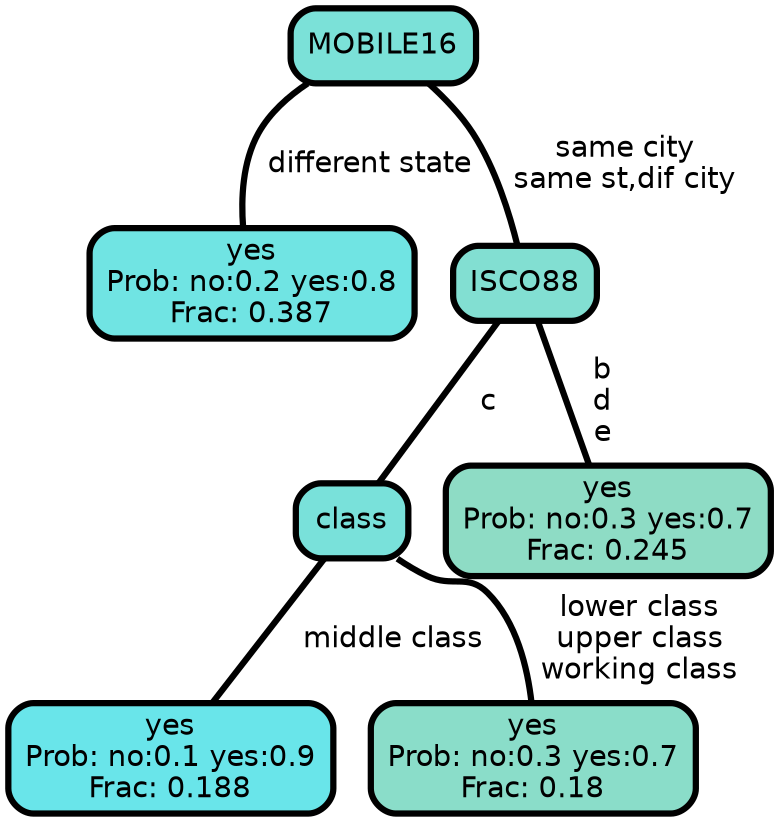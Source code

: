 graph Tree {
node [shape=box, style="filled, rounded",color="black",penwidth="3",fontcolor="black",                 fontname=helvetica] ;
graph [ranksep="0 equally", splines=straight,                 bgcolor=transparent, dpi=200] ;
edge [fontname=helvetica, color=black] ;
0 [label="yes
Prob: no:0.2 yes:0.8
Frac: 0.387", fillcolor="#70e4e3"] ;
1 [label="MOBILE16", fillcolor="#7be1d8"] ;
2 [label="yes
Prob: no:0.1 yes:0.9
Frac: 0.188", fillcolor="#69e5ea"] ;
3 [label="class", fillcolor="#79e1da"] ;
4 [label="yes
Prob: no:0.3 yes:0.7
Frac: 0.18", fillcolor="#8addc9"] ;
5 [label="ISCO88", fillcolor="#82dfd2"] ;
6 [label="yes
Prob: no:0.3 yes:0.7
Frac: 0.245", fillcolor="#8edcc5"] ;
1 -- 0 [label=" different state",penwidth=3] ;
1 -- 5 [label=" same city\n same st,dif city",penwidth=3] ;
3 -- 2 [label=" middle class",penwidth=3] ;
3 -- 4 [label=" lower class\n upper class\n working class",penwidth=3] ;
5 -- 3 [label=" c",penwidth=3] ;
5 -- 6 [label=" b\n d\n e",penwidth=3] ;
{rank = same;}}